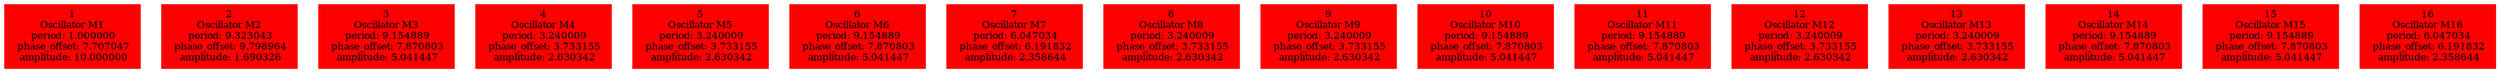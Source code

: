  digraph g{ forcelabels=true;
1 [label=<1<BR />Oscillator M1<BR /> period: 1.000000<BR /> phase_offset: 7.707047<BR /> amplitude: 10.000000>, shape=box,color=red,style=filled,fontsize=8];2 [label=<2<BR />Oscillator M2<BR /> period: 9.323043<BR /> phase_offset: 9.798964<BR /> amplitude: 1.690326>, shape=box,color=red,style=filled,fontsize=8];3 [label=<3<BR />Oscillator M3<BR /> period: 9.154889<BR /> phase_offset: 7.870803<BR /> amplitude: 5.041447>, shape=box,color=red,style=filled,fontsize=8];4 [label=<4<BR />Oscillator M4<BR /> period: 3.240009<BR /> phase_offset: 3.733155<BR /> amplitude: 2.630342>, shape=box,color=red,style=filled,fontsize=8];5 [label=<5<BR />Oscillator M5<BR /> period: 3.240009<BR /> phase_offset: 3.733155<BR /> amplitude: 2.630342>, shape=box,color=red,style=filled,fontsize=8];6 [label=<6<BR />Oscillator M6<BR /> period: 9.154889<BR /> phase_offset: 7.870803<BR /> amplitude: 5.041447>, shape=box,color=red,style=filled,fontsize=8];7 [label=<7<BR />Oscillator M7<BR /> period: 6.047034<BR /> phase_offset: 6.191832<BR /> amplitude: 2.358644>, shape=box,color=red,style=filled,fontsize=8];8 [label=<8<BR />Oscillator M8<BR /> period: 3.240009<BR /> phase_offset: 3.733155<BR /> amplitude: 2.630342>, shape=box,color=red,style=filled,fontsize=8];9 [label=<9<BR />Oscillator M9<BR /> period: 3.240009<BR /> phase_offset: 3.733155<BR /> amplitude: 2.630342>, shape=box,color=red,style=filled,fontsize=8];10 [label=<10<BR />Oscillator M10<BR /> period: 9.154889<BR /> phase_offset: 7.870803<BR /> amplitude: 5.041447>, shape=box,color=red,style=filled,fontsize=8];11 [label=<11<BR />Oscillator M11<BR /> period: 9.154889<BR /> phase_offset: 7.870803<BR /> amplitude: 5.041447>, shape=box,color=red,style=filled,fontsize=8];12 [label=<12<BR />Oscillator M12<BR /> period: 3.240009<BR /> phase_offset: 3.733155<BR /> amplitude: 2.630342>, shape=box,color=red,style=filled,fontsize=8];13 [label=<13<BR />Oscillator M13<BR /> period: 3.240009<BR /> phase_offset: 3.733155<BR /> amplitude: 2.630342>, shape=box,color=red,style=filled,fontsize=8];14 [label=<14<BR />Oscillator M14<BR /> period: 9.154889<BR /> phase_offset: 7.870803<BR /> amplitude: 5.041447>, shape=box,color=red,style=filled,fontsize=8];15 [label=<15<BR />Oscillator M15<BR /> period: 9.154889<BR /> phase_offset: 7.870803<BR /> amplitude: 5.041447>, shape=box,color=red,style=filled,fontsize=8];16 [label=<16<BR />Oscillator M16<BR /> period: 6.047034<BR /> phase_offset: 6.191832<BR /> amplitude: 2.358644>, shape=box,color=red,style=filled,fontsize=8]; }

